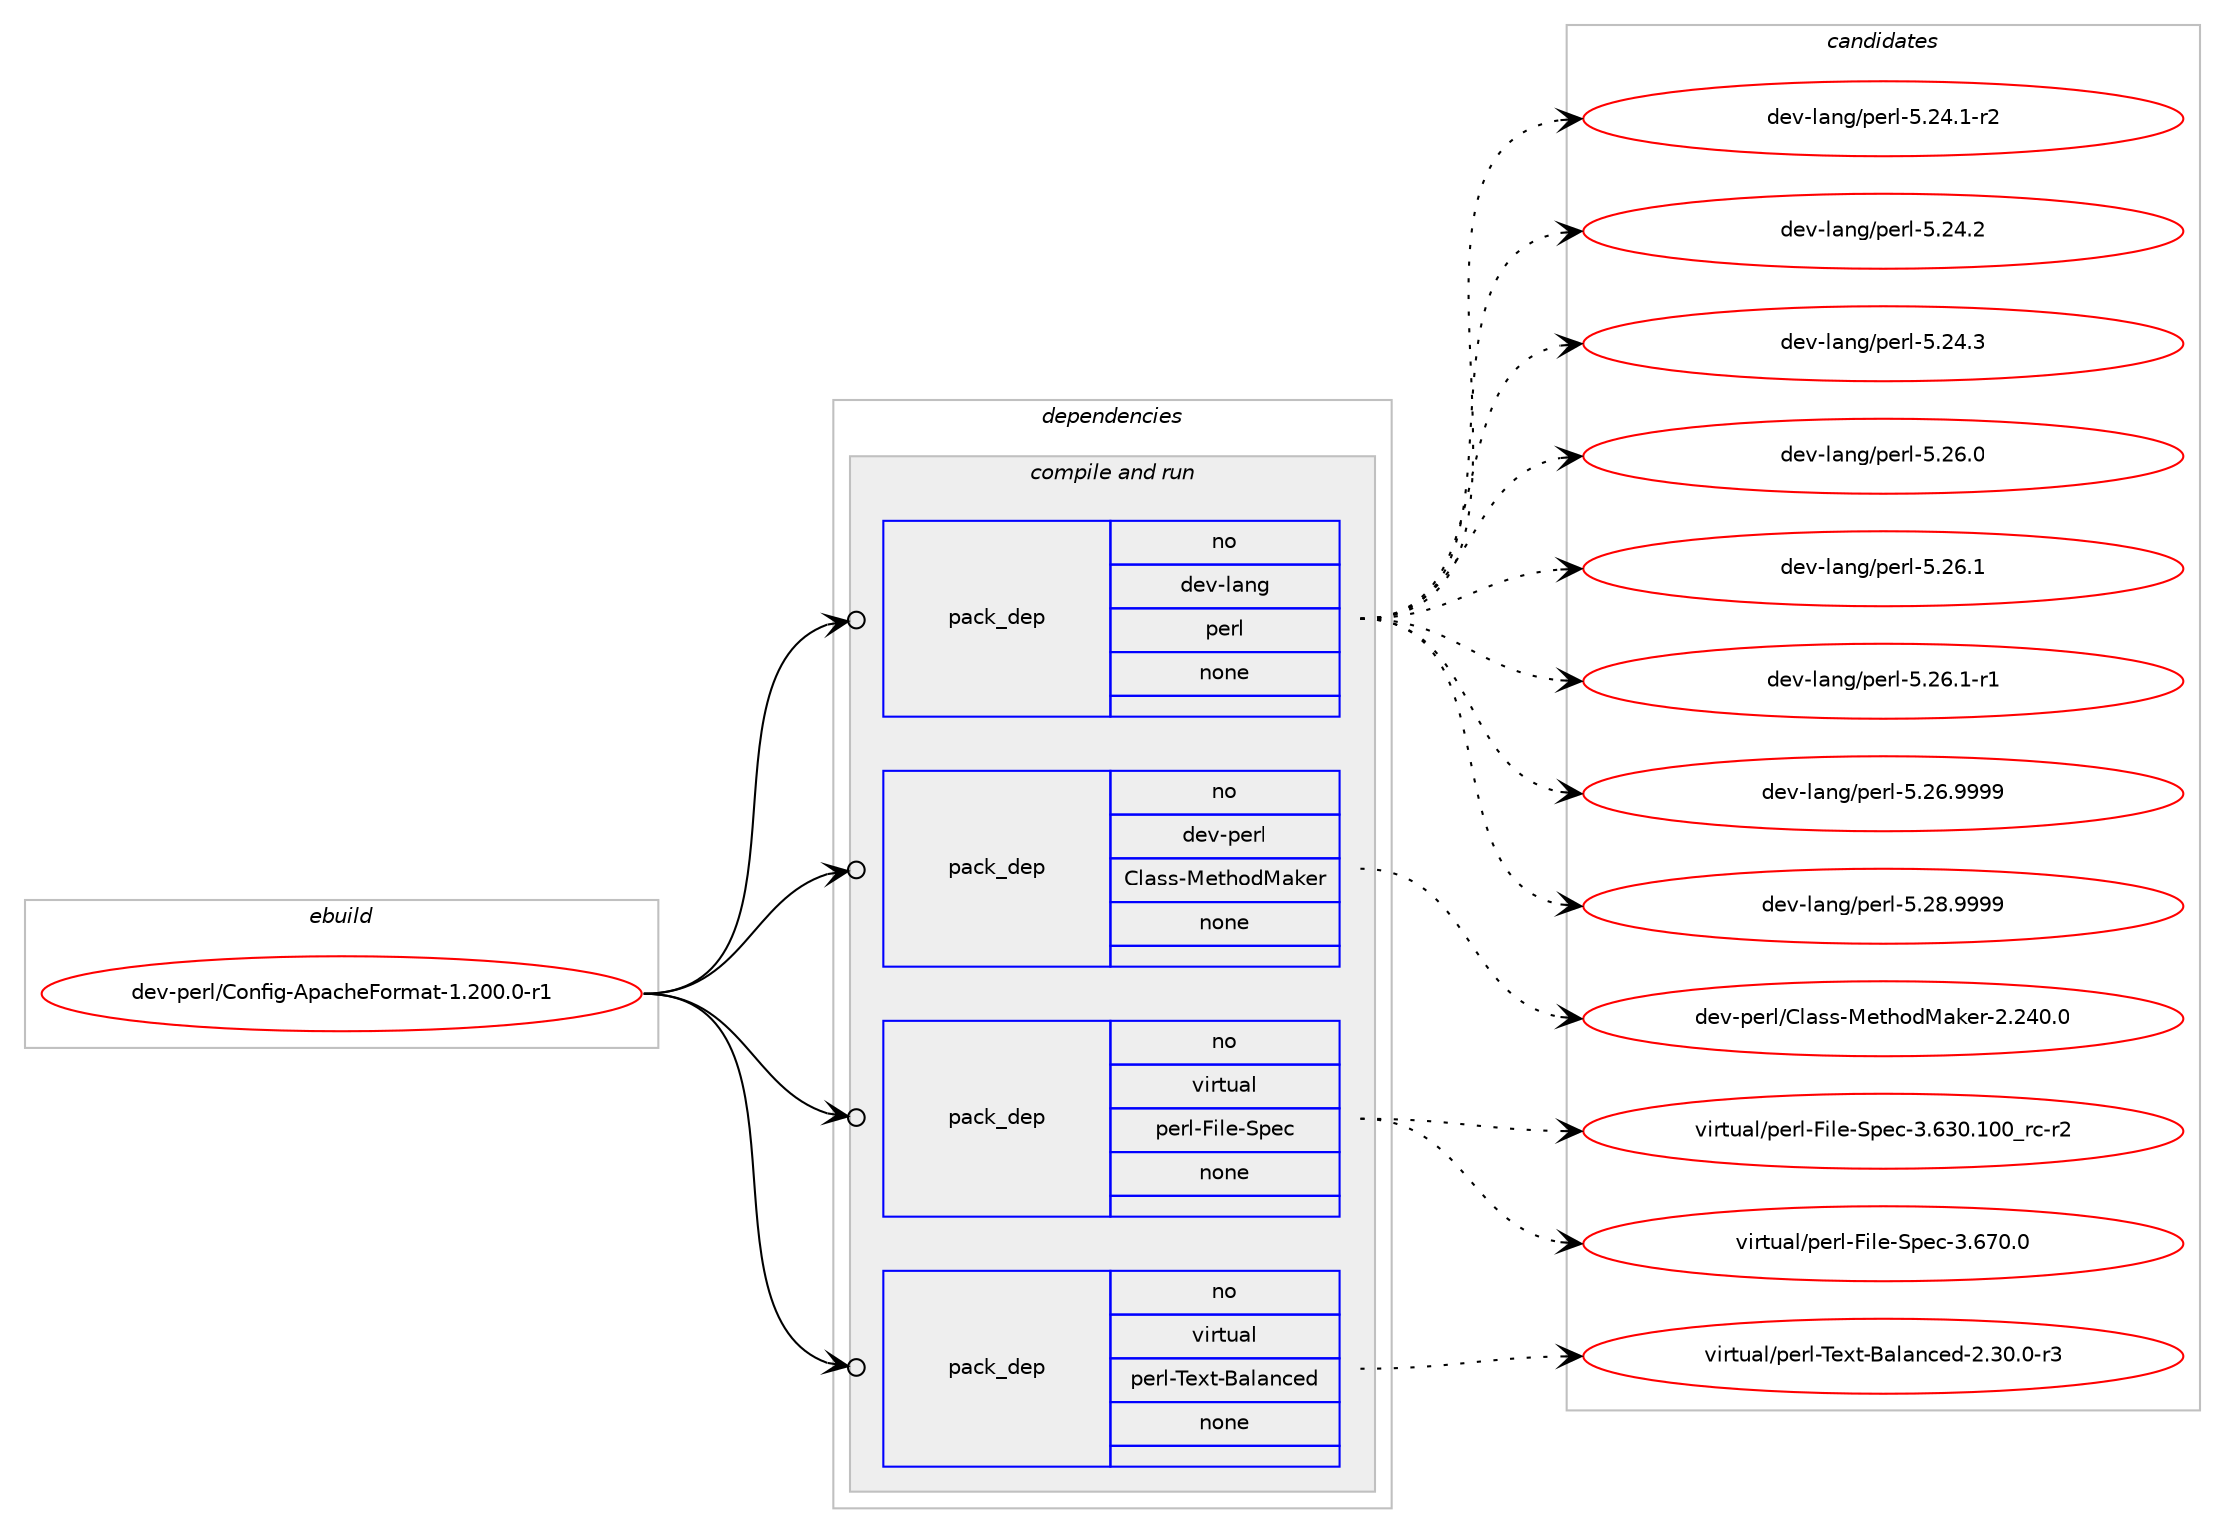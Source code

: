 digraph prolog {

# *************
# Graph options
# *************

newrank=true;
concentrate=true;
compound=true;
graph [rankdir=LR,fontname=Helvetica,fontsize=10,ranksep=1.5];#, ranksep=2.5, nodesep=0.2];
edge  [arrowhead=vee];
node  [fontname=Helvetica,fontsize=10];

# **********
# The ebuild
# **********

subgraph cluster_leftcol {
color=gray;
rank=same;
label=<<i>ebuild</i>>;
id [label="dev-perl/Config-ApacheFormat-1.200.0-r1", color=red, width=4, href="../dev-perl/Config-ApacheFormat-1.200.0-r1.svg"];
}

# ****************
# The dependencies
# ****************

subgraph cluster_midcol {
color=gray;
label=<<i>dependencies</i>>;
subgraph cluster_compile {
fillcolor="#eeeeee";
style=filled;
label=<<i>compile</i>>;
}
subgraph cluster_compileandrun {
fillcolor="#eeeeee";
style=filled;
label=<<i>compile and run</i>>;
subgraph pack95939 {
dependency126440 [label=<<TABLE BORDER="0" CELLBORDER="1" CELLSPACING="0" CELLPADDING="4" WIDTH="220"><TR><TD ROWSPAN="6" CELLPADDING="30">pack_dep</TD></TR><TR><TD WIDTH="110">no</TD></TR><TR><TD>dev-lang</TD></TR><TR><TD>perl</TD></TR><TR><TD>none</TD></TR><TR><TD></TD></TR></TABLE>>, shape=none, color=blue];
}
id:e -> dependency126440:w [weight=20,style="solid",arrowhead="odotvee"];
subgraph pack95940 {
dependency126441 [label=<<TABLE BORDER="0" CELLBORDER="1" CELLSPACING="0" CELLPADDING="4" WIDTH="220"><TR><TD ROWSPAN="6" CELLPADDING="30">pack_dep</TD></TR><TR><TD WIDTH="110">no</TD></TR><TR><TD>dev-perl</TD></TR><TR><TD>Class-MethodMaker</TD></TR><TR><TD>none</TD></TR><TR><TD></TD></TR></TABLE>>, shape=none, color=blue];
}
id:e -> dependency126441:w [weight=20,style="solid",arrowhead="odotvee"];
subgraph pack95941 {
dependency126442 [label=<<TABLE BORDER="0" CELLBORDER="1" CELLSPACING="0" CELLPADDING="4" WIDTH="220"><TR><TD ROWSPAN="6" CELLPADDING="30">pack_dep</TD></TR><TR><TD WIDTH="110">no</TD></TR><TR><TD>virtual</TD></TR><TR><TD>perl-File-Spec</TD></TR><TR><TD>none</TD></TR><TR><TD></TD></TR></TABLE>>, shape=none, color=blue];
}
id:e -> dependency126442:w [weight=20,style="solid",arrowhead="odotvee"];
subgraph pack95942 {
dependency126443 [label=<<TABLE BORDER="0" CELLBORDER="1" CELLSPACING="0" CELLPADDING="4" WIDTH="220"><TR><TD ROWSPAN="6" CELLPADDING="30">pack_dep</TD></TR><TR><TD WIDTH="110">no</TD></TR><TR><TD>virtual</TD></TR><TR><TD>perl-Text-Balanced</TD></TR><TR><TD>none</TD></TR><TR><TD></TD></TR></TABLE>>, shape=none, color=blue];
}
id:e -> dependency126443:w [weight=20,style="solid",arrowhead="odotvee"];
}
subgraph cluster_run {
fillcolor="#eeeeee";
style=filled;
label=<<i>run</i>>;
}
}

# **************
# The candidates
# **************

subgraph cluster_choices {
rank=same;
color=gray;
label=<<i>candidates</i>>;

subgraph choice95939 {
color=black;
nodesep=1;
choice100101118451089711010347112101114108455346505246494511450 [label="dev-lang/perl-5.24.1-r2", color=red, width=4,href="../dev-lang/perl-5.24.1-r2.svg"];
choice10010111845108971101034711210111410845534650524650 [label="dev-lang/perl-5.24.2", color=red, width=4,href="../dev-lang/perl-5.24.2.svg"];
choice10010111845108971101034711210111410845534650524651 [label="dev-lang/perl-5.24.3", color=red, width=4,href="../dev-lang/perl-5.24.3.svg"];
choice10010111845108971101034711210111410845534650544648 [label="dev-lang/perl-5.26.0", color=red, width=4,href="../dev-lang/perl-5.26.0.svg"];
choice10010111845108971101034711210111410845534650544649 [label="dev-lang/perl-5.26.1", color=red, width=4,href="../dev-lang/perl-5.26.1.svg"];
choice100101118451089711010347112101114108455346505446494511449 [label="dev-lang/perl-5.26.1-r1", color=red, width=4,href="../dev-lang/perl-5.26.1-r1.svg"];
choice10010111845108971101034711210111410845534650544657575757 [label="dev-lang/perl-5.26.9999", color=red, width=4,href="../dev-lang/perl-5.26.9999.svg"];
choice10010111845108971101034711210111410845534650564657575757 [label="dev-lang/perl-5.28.9999", color=red, width=4,href="../dev-lang/perl-5.28.9999.svg"];
dependency126440:e -> choice100101118451089711010347112101114108455346505246494511450:w [style=dotted,weight="100"];
dependency126440:e -> choice10010111845108971101034711210111410845534650524650:w [style=dotted,weight="100"];
dependency126440:e -> choice10010111845108971101034711210111410845534650524651:w [style=dotted,weight="100"];
dependency126440:e -> choice10010111845108971101034711210111410845534650544648:w [style=dotted,weight="100"];
dependency126440:e -> choice10010111845108971101034711210111410845534650544649:w [style=dotted,weight="100"];
dependency126440:e -> choice100101118451089711010347112101114108455346505446494511449:w [style=dotted,weight="100"];
dependency126440:e -> choice10010111845108971101034711210111410845534650544657575757:w [style=dotted,weight="100"];
dependency126440:e -> choice10010111845108971101034711210111410845534650564657575757:w [style=dotted,weight="100"];
}
subgraph choice95940 {
color=black;
nodesep=1;
choice10010111845112101114108476710897115115457710111610411110077971071011144550465052484648 [label="dev-perl/Class-MethodMaker-2.240.0", color=red, width=4,href="../dev-perl/Class-MethodMaker-2.240.0.svg"];
dependency126441:e -> choice10010111845112101114108476710897115115457710111610411110077971071011144550465052484648:w [style=dotted,weight="100"];
}
subgraph choice95941 {
color=black;
nodesep=1;
choice118105114116117971084711210111410845701051081014583112101994551465451484649484895114994511450 [label="virtual/perl-File-Spec-3.630.100_rc-r2", color=red, width=4,href="../virtual/perl-File-Spec-3.630.100_rc-r2.svg"];
choice118105114116117971084711210111410845701051081014583112101994551465455484648 [label="virtual/perl-File-Spec-3.670.0", color=red, width=4,href="../virtual/perl-File-Spec-3.670.0.svg"];
dependency126442:e -> choice118105114116117971084711210111410845701051081014583112101994551465451484649484895114994511450:w [style=dotted,weight="100"];
dependency126442:e -> choice118105114116117971084711210111410845701051081014583112101994551465455484648:w [style=dotted,weight="100"];
}
subgraph choice95942 {
color=black;
nodesep=1;
choice118105114116117971084711210111410845841011201164566971089711099101100455046514846484511451 [label="virtual/perl-Text-Balanced-2.30.0-r3", color=red, width=4,href="../virtual/perl-Text-Balanced-2.30.0-r3.svg"];
dependency126443:e -> choice118105114116117971084711210111410845841011201164566971089711099101100455046514846484511451:w [style=dotted,weight="100"];
}
}

}
